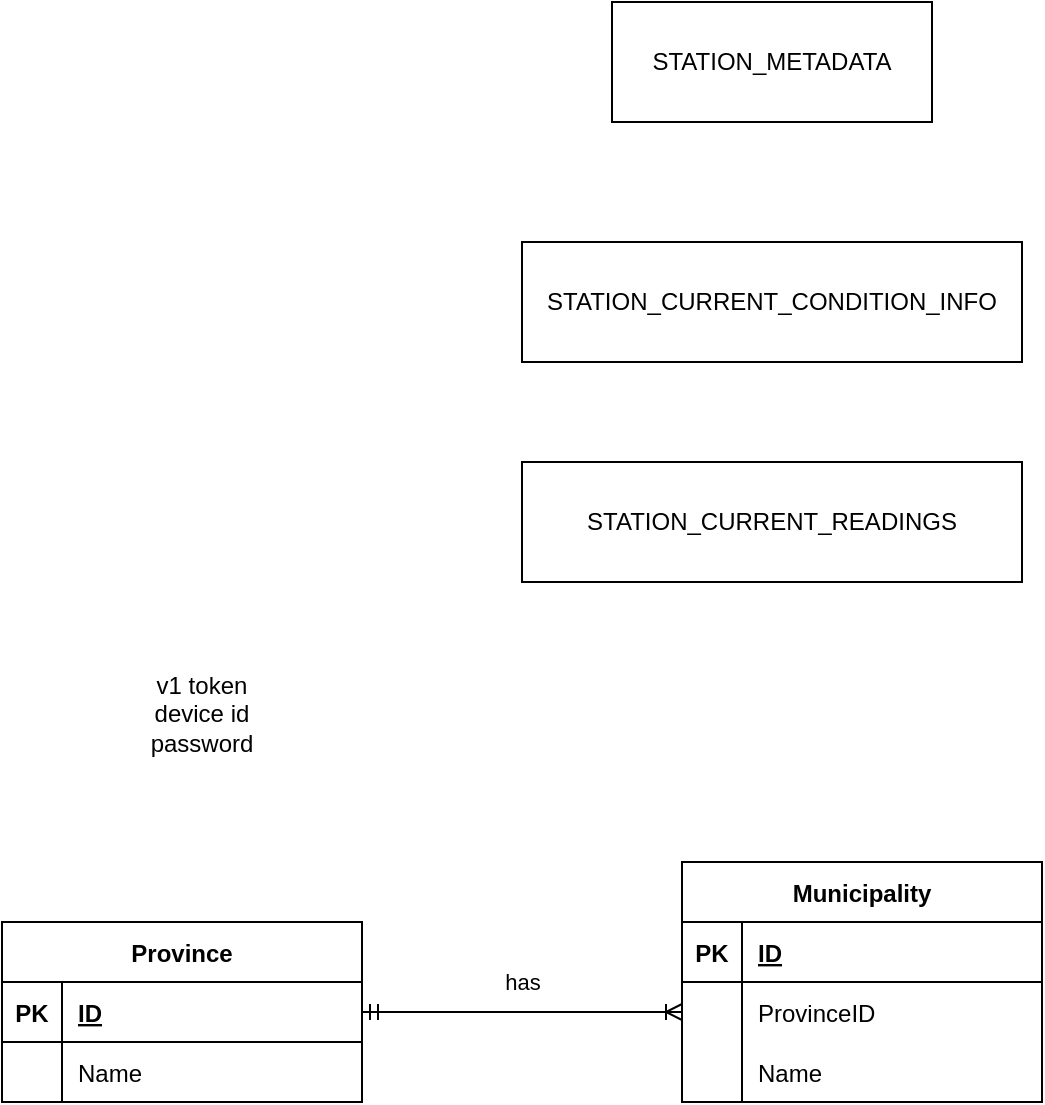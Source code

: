 <mxfile version="20.7.4" type="github">
  <diagram id="wQW9GiJaEsu2yMeE-iNk">
    <mxGraphModel dx="1687" dy="941" grid="1" gridSize="10" guides="1" tooltips="1" connect="1" arrows="1" fold="1" page="1" pageScale="1" pageWidth="1100" pageHeight="850" math="0" shadow="0">
      <root>
        <mxCell id="0" />
        <mxCell id="1" parent="0" />
        <mxCell id="_mg_smrtAOlxIIsyVULX-4" value="STATION_METADATA" style="rounded=0;whiteSpace=wrap;html=1;" vertex="1" parent="1">
          <mxGeometry x="325" y="70" width="160" height="60" as="geometry" />
        </mxCell>
        <mxCell id="_mg_smrtAOlxIIsyVULX-5" value="STATION_CURRENT_CONDITION_INFO" style="rounded=0;whiteSpace=wrap;html=1;" vertex="1" parent="1">
          <mxGeometry x="280" y="190" width="250" height="60" as="geometry" />
        </mxCell>
        <mxCell id="_mg_smrtAOlxIIsyVULX-6" value="STATION_CURRENT_READINGS" style="rounded=0;whiteSpace=wrap;html=1;" vertex="1" parent="1">
          <mxGeometry x="280" y="300" width="250" height="60" as="geometry" />
        </mxCell>
        <mxCell id="_mg_smrtAOlxIIsyVULX-8" value="Municipality" style="shape=table;startSize=30;container=1;collapsible=1;childLayout=tableLayout;fixedRows=1;rowLines=0;fontStyle=1;align=center;resizeLast=1;" vertex="1" parent="1">
          <mxGeometry x="360" y="500" width="180" height="120" as="geometry" />
        </mxCell>
        <mxCell id="_mg_smrtAOlxIIsyVULX-9" value="" style="shape=tableRow;horizontal=0;startSize=0;swimlaneHead=0;swimlaneBody=0;fillColor=none;collapsible=0;dropTarget=0;points=[[0,0.5],[1,0.5]];portConstraint=eastwest;top=0;left=0;right=0;bottom=1;" vertex="1" parent="_mg_smrtAOlxIIsyVULX-8">
          <mxGeometry y="30" width="180" height="30" as="geometry" />
        </mxCell>
        <mxCell id="_mg_smrtAOlxIIsyVULX-10" value="PK" style="shape=partialRectangle;connectable=0;fillColor=none;top=0;left=0;bottom=0;right=0;fontStyle=1;overflow=hidden;" vertex="1" parent="_mg_smrtAOlxIIsyVULX-9">
          <mxGeometry width="30" height="30" as="geometry">
            <mxRectangle width="30" height="30" as="alternateBounds" />
          </mxGeometry>
        </mxCell>
        <mxCell id="_mg_smrtAOlxIIsyVULX-11" value="ID" style="shape=partialRectangle;connectable=0;fillColor=none;top=0;left=0;bottom=0;right=0;align=left;spacingLeft=6;fontStyle=5;overflow=hidden;" vertex="1" parent="_mg_smrtAOlxIIsyVULX-9">
          <mxGeometry x="30" width="150" height="30" as="geometry">
            <mxRectangle width="150" height="30" as="alternateBounds" />
          </mxGeometry>
        </mxCell>
        <mxCell id="_mg_smrtAOlxIIsyVULX-33" style="shape=tableRow;horizontal=0;startSize=0;swimlaneHead=0;swimlaneBody=0;fillColor=none;collapsible=0;dropTarget=0;points=[[0,0.5],[1,0.5]];portConstraint=eastwest;top=0;left=0;right=0;bottom=0;" vertex="1" parent="_mg_smrtAOlxIIsyVULX-8">
          <mxGeometry y="60" width="180" height="30" as="geometry" />
        </mxCell>
        <mxCell id="_mg_smrtAOlxIIsyVULX-34" style="shape=partialRectangle;connectable=0;fillColor=none;top=0;left=0;bottom=0;right=0;editable=1;overflow=hidden;" vertex="1" parent="_mg_smrtAOlxIIsyVULX-33">
          <mxGeometry width="30" height="30" as="geometry">
            <mxRectangle width="30" height="30" as="alternateBounds" />
          </mxGeometry>
        </mxCell>
        <mxCell id="_mg_smrtAOlxIIsyVULX-35" value="ProvinceID" style="shape=partialRectangle;connectable=0;fillColor=none;top=0;left=0;bottom=0;right=0;align=left;spacingLeft=6;overflow=hidden;" vertex="1" parent="_mg_smrtAOlxIIsyVULX-33">
          <mxGeometry x="30" width="150" height="30" as="geometry">
            <mxRectangle width="150" height="30" as="alternateBounds" />
          </mxGeometry>
        </mxCell>
        <mxCell id="_mg_smrtAOlxIIsyVULX-12" value="" style="shape=tableRow;horizontal=0;startSize=0;swimlaneHead=0;swimlaneBody=0;fillColor=none;collapsible=0;dropTarget=0;points=[[0,0.5],[1,0.5]];portConstraint=eastwest;top=0;left=0;right=0;bottom=0;" vertex="1" parent="_mg_smrtAOlxIIsyVULX-8">
          <mxGeometry y="90" width="180" height="30" as="geometry" />
        </mxCell>
        <mxCell id="_mg_smrtAOlxIIsyVULX-13" value="" style="shape=partialRectangle;connectable=0;fillColor=none;top=0;left=0;bottom=0;right=0;editable=1;overflow=hidden;" vertex="1" parent="_mg_smrtAOlxIIsyVULX-12">
          <mxGeometry width="30" height="30" as="geometry">
            <mxRectangle width="30" height="30" as="alternateBounds" />
          </mxGeometry>
        </mxCell>
        <mxCell id="_mg_smrtAOlxIIsyVULX-14" value="Name" style="shape=partialRectangle;connectable=0;fillColor=none;top=0;left=0;bottom=0;right=0;align=left;spacingLeft=6;overflow=hidden;" vertex="1" parent="_mg_smrtAOlxIIsyVULX-12">
          <mxGeometry x="30" width="150" height="30" as="geometry">
            <mxRectangle width="150" height="30" as="alternateBounds" />
          </mxGeometry>
        </mxCell>
        <mxCell id="_mg_smrtAOlxIIsyVULX-21" value="Province" style="shape=table;startSize=30;container=1;collapsible=1;childLayout=tableLayout;fixedRows=1;rowLines=0;fontStyle=1;align=center;resizeLast=1;" vertex="1" parent="1">
          <mxGeometry x="20" y="530" width="180" height="90" as="geometry" />
        </mxCell>
        <mxCell id="_mg_smrtAOlxIIsyVULX-22" value="" style="shape=tableRow;horizontal=0;startSize=0;swimlaneHead=0;swimlaneBody=0;fillColor=none;collapsible=0;dropTarget=0;points=[[0,0.5],[1,0.5]];portConstraint=eastwest;top=0;left=0;right=0;bottom=1;" vertex="1" parent="_mg_smrtAOlxIIsyVULX-21">
          <mxGeometry y="30" width="180" height="30" as="geometry" />
        </mxCell>
        <mxCell id="_mg_smrtAOlxIIsyVULX-23" value="PK" style="shape=partialRectangle;connectable=0;fillColor=none;top=0;left=0;bottom=0;right=0;fontStyle=1;overflow=hidden;" vertex="1" parent="_mg_smrtAOlxIIsyVULX-22">
          <mxGeometry width="30" height="30" as="geometry">
            <mxRectangle width="30" height="30" as="alternateBounds" />
          </mxGeometry>
        </mxCell>
        <mxCell id="_mg_smrtAOlxIIsyVULX-24" value="ID" style="shape=partialRectangle;connectable=0;fillColor=none;top=0;left=0;bottom=0;right=0;align=left;spacingLeft=6;fontStyle=5;overflow=hidden;" vertex="1" parent="_mg_smrtAOlxIIsyVULX-22">
          <mxGeometry x="30" width="150" height="30" as="geometry">
            <mxRectangle width="150" height="30" as="alternateBounds" />
          </mxGeometry>
        </mxCell>
        <mxCell id="_mg_smrtAOlxIIsyVULX-25" value="" style="shape=tableRow;horizontal=0;startSize=0;swimlaneHead=0;swimlaneBody=0;fillColor=none;collapsible=0;dropTarget=0;points=[[0,0.5],[1,0.5]];portConstraint=eastwest;top=0;left=0;right=0;bottom=0;" vertex="1" parent="_mg_smrtAOlxIIsyVULX-21">
          <mxGeometry y="60" width="180" height="30" as="geometry" />
        </mxCell>
        <mxCell id="_mg_smrtAOlxIIsyVULX-26" value="" style="shape=partialRectangle;connectable=0;fillColor=none;top=0;left=0;bottom=0;right=0;editable=1;overflow=hidden;" vertex="1" parent="_mg_smrtAOlxIIsyVULX-25">
          <mxGeometry width="30" height="30" as="geometry">
            <mxRectangle width="30" height="30" as="alternateBounds" />
          </mxGeometry>
        </mxCell>
        <mxCell id="_mg_smrtAOlxIIsyVULX-27" value="Name" style="shape=partialRectangle;connectable=0;fillColor=none;top=0;left=0;bottom=0;right=0;align=left;spacingLeft=6;overflow=hidden;" vertex="1" parent="_mg_smrtAOlxIIsyVULX-25">
          <mxGeometry x="30" width="150" height="30" as="geometry">
            <mxRectangle width="150" height="30" as="alternateBounds" />
          </mxGeometry>
        </mxCell>
        <mxCell id="_mg_smrtAOlxIIsyVULX-32" style="edgeStyle=orthogonalEdgeStyle;rounded=0;orthogonalLoop=1;jettySize=auto;html=1;startArrow=none;startFill=0;endArrow=none;endFill=0;" edge="1" parent="1" source="_mg_smrtAOlxIIsyVULX-9" target="_mg_smrtAOlxIIsyVULX-29">
          <mxGeometry relative="1" as="geometry" />
        </mxCell>
        <mxCell id="_mg_smrtAOlxIIsyVULX-37" style="edgeStyle=orthogonalEdgeStyle;rounded=0;orthogonalLoop=1;jettySize=auto;html=1;entryX=1;entryY=0.5;entryDx=0;entryDy=0;startArrow=ERoneToMany;startFill=0;endArrow=ERmandOne;endFill=0;" edge="1" parent="1" source="_mg_smrtAOlxIIsyVULX-33" target="_mg_smrtAOlxIIsyVULX-22">
          <mxGeometry relative="1" as="geometry" />
        </mxCell>
        <mxCell id="_mg_smrtAOlxIIsyVULX-38" value="has" style="edgeLabel;html=1;align=center;verticalAlign=middle;resizable=0;points=[];" vertex="1" connectable="0" parent="_mg_smrtAOlxIIsyVULX-37">
          <mxGeometry x="0.756" y="-2" relative="1" as="geometry">
            <mxPoint x="60" y="-13" as="offset" />
          </mxGeometry>
        </mxCell>
        <mxCell id="_mg_smrtAOlxIIsyVULX-43" value="v1 token&lt;br&gt;device id&lt;br&gt;password" style="text;html=1;strokeColor=none;fillColor=none;align=center;verticalAlign=middle;whiteSpace=wrap;rounded=0;fontSize=12;" vertex="1" parent="1">
          <mxGeometry x="40" y="393" width="160" height="65" as="geometry" />
        </mxCell>
      </root>
    </mxGraphModel>
  </diagram>
</mxfile>
